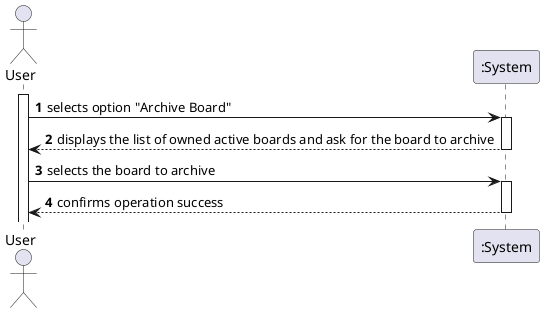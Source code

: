 @startuml
autonumber
actor "User" as MG

activate MG
MG -> ":System" : selects option "Archive Board"
activate ":System"
":System"--> MG : displays the list of owned active boards and ask for the board to archive
deactivate ":System"
MG -> ":System": selects the board to archive
activate ":System"
":System"--> MG : confirms operation success
deactivate ":System"

@enduml